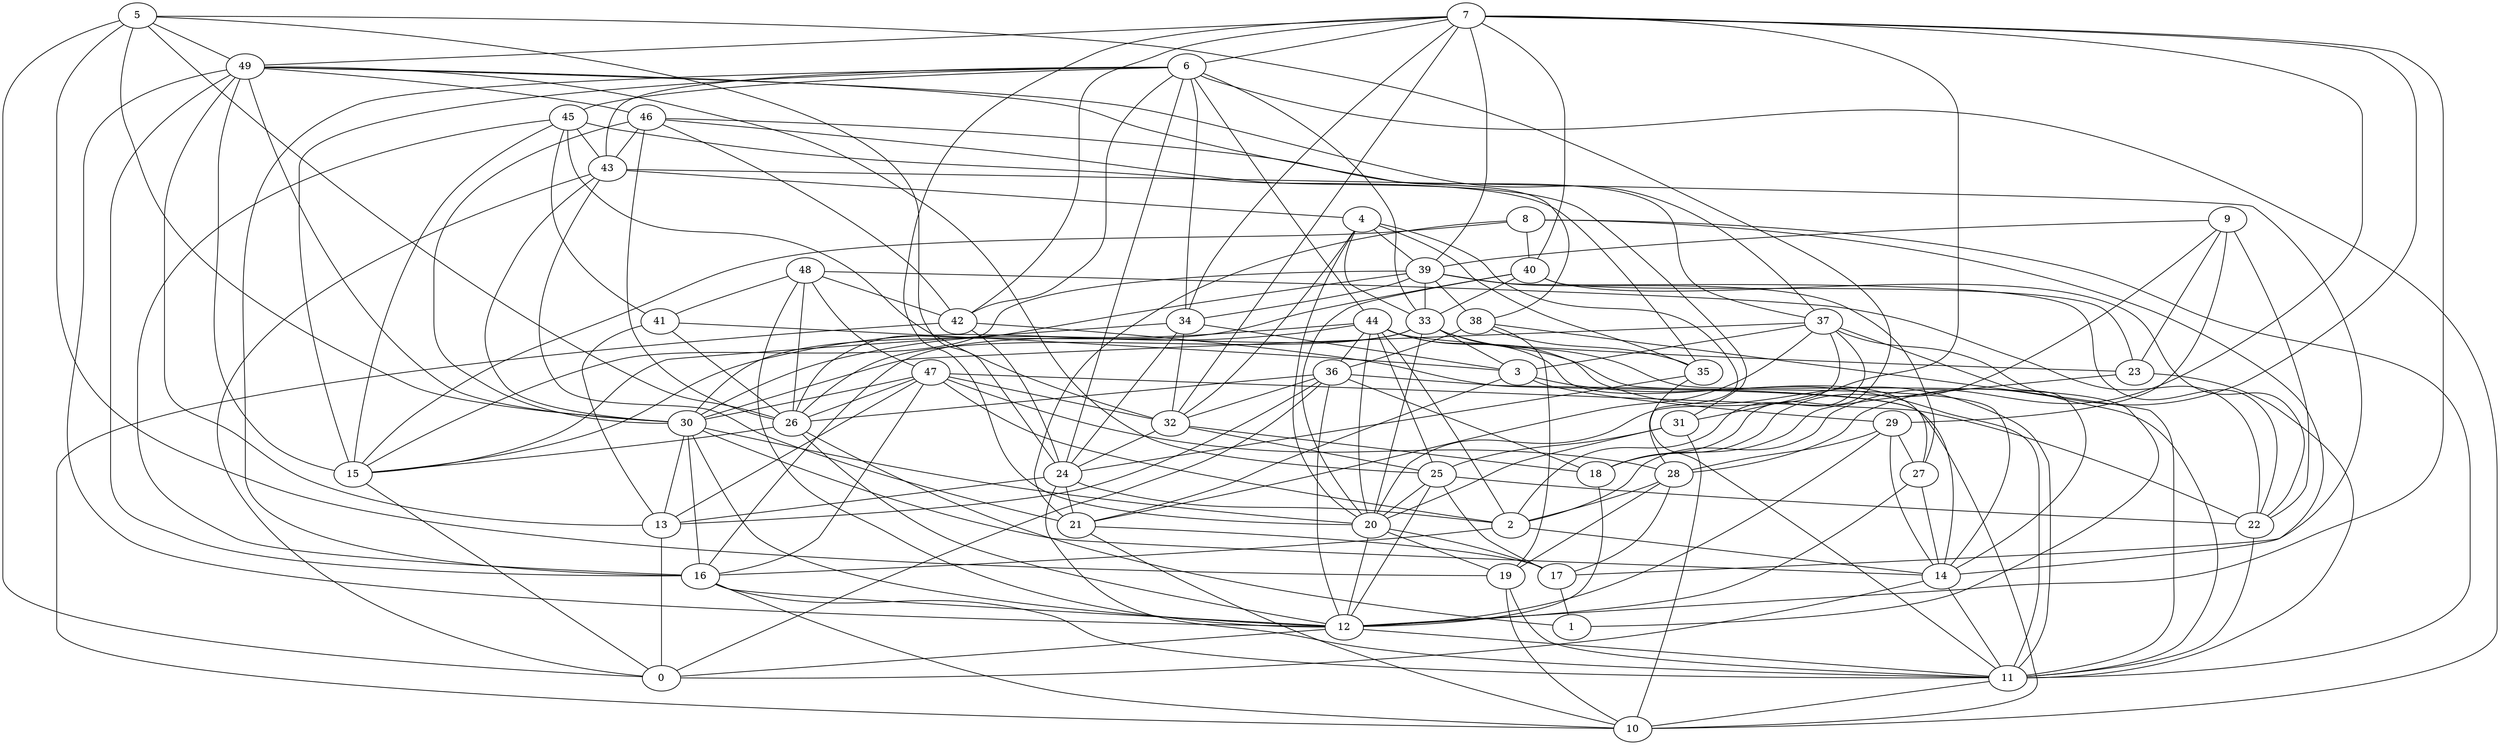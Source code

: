 digraph GG_graph {

subgraph G_graph {
edge [color = black]
"33" -> "1" [dir = none]
"33" -> "14" [dir = none]
"33" -> "26" [dir = none]
"33" -> "16" [dir = none]
"29" -> "12" [dir = none]
"29" -> "14" [dir = none]
"29" -> "28" [dir = none]
"41" -> "3" [dir = none]
"41" -> "26" [dir = none]
"28" -> "2" [dir = none]
"28" -> "19" [dir = none]
"19" -> "11" [dir = none]
"19" -> "10" [dir = none]
"15" -> "0" [dir = none]
"5" -> "49" [dir = none]
"5" -> "24" [dir = none]
"5" -> "19" [dir = none]
"5" -> "0" [dir = none]
"4" -> "33" [dir = none]
"4" -> "32" [dir = none]
"4" -> "28" [dir = none]
"4" -> "20" [dir = none]
"44" -> "27" [dir = none]
"44" -> "11" [dir = none]
"44" -> "15" [dir = none]
"44" -> "36" [dir = none]
"44" -> "23" [dir = none]
"12" -> "0" [dir = none]
"12" -> "11" [dir = none]
"20" -> "19" [dir = none]
"20" -> "12" [dir = none]
"20" -> "17" [dir = none]
"34" -> "3" [dir = none]
"34" -> "15" [dir = none]
"34" -> "32" [dir = none]
"14" -> "11" [dir = none]
"37" -> "11" [dir = none]
"37" -> "21" [dir = none]
"37" -> "30" [dir = none]
"37" -> "14" [dir = none]
"37" -> "20" [dir = none]
"37" -> "3" [dir = none]
"31" -> "25" [dir = none]
"31" -> "20" [dir = none]
"7" -> "49" [dir = none]
"7" -> "31" [dir = none]
"7" -> "28" [dir = none]
"7" -> "34" [dir = none]
"7" -> "20" [dir = none]
"7" -> "40" [dir = none]
"7" -> "6" [dir = none]
"7" -> "32" [dir = none]
"7" -> "2" [dir = none]
"7" -> "42" [dir = none]
"7" -> "12" [dir = none]
"46" -> "30" [dir = none]
"46" -> "31" [dir = none]
"46" -> "43" [dir = none]
"46" -> "42" [dir = none]
"49" -> "37" [dir = none]
"49" -> "46" [dir = none]
"49" -> "16" [dir = none]
"49" -> "25" [dir = none]
"49" -> "38" [dir = none]
"49" -> "30" [dir = none]
"42" -> "24" [dir = none]
"42" -> "14" [dir = none]
"2" -> "14" [dir = none]
"2" -> "16" [dir = none]
"25" -> "17" [dir = none]
"25" -> "12" [dir = none]
"25" -> "22" [dir = none]
"25" -> "20" [dir = none]
"26" -> "12" [dir = none]
"26" -> "15" [dir = none]
"26" -> "1" [dir = none]
"32" -> "25" [dir = none]
"32" -> "18" [dir = none]
"38" -> "11" [dir = none]
"38" -> "35" [dir = none]
"38" -> "19" [dir = none]
"8" -> "40" [dir = none]
"8" -> "21" [dir = none]
"8" -> "11" [dir = none]
"24" -> "11" [dir = none]
"24" -> "2" [dir = none]
"24" -> "13" [dir = none]
"30" -> "12" [dir = none]
"30" -> "14" [dir = none]
"3" -> "11" [dir = none]
"6" -> "15" [dir = none]
"6" -> "44" [dir = none]
"6" -> "16" [dir = none]
"6" -> "43" [dir = none]
"6" -> "42" [dir = none]
"45" -> "43" [dir = none]
"45" -> "32" [dir = none]
"45" -> "35" [dir = none]
"27" -> "12" [dir = none]
"27" -> "14" [dir = none]
"35" -> "11" [dir = none]
"35" -> "24" [dir = none]
"16" -> "11" [dir = none]
"16" -> "12" [dir = none]
"16" -> "10" [dir = none]
"47" -> "16" [dir = none]
"47" -> "13" [dir = none]
"47" -> "26" [dir = none]
"47" -> "2" [dir = none]
"47" -> "28" [dir = none]
"47" -> "32" [dir = none]
"47" -> "30" [dir = none]
"47" -> "22" [dir = none]
"48" -> "41" [dir = none]
"48" -> "26" [dir = none]
"48" -> "22" [dir = none]
"48" -> "12" [dir = none]
"48" -> "42" [dir = none]
"48" -> "47" [dir = none]
"18" -> "12" [dir = none]
"39" -> "34" [dir = none]
"39" -> "27" [dir = none]
"39" -> "22" [dir = none]
"39" -> "15" [dir = none]
"39" -> "26" [dir = none]
"11" -> "10" [dir = none]
"22" -> "11" [dir = none]
"9" -> "29" [dir = none]
"9" -> "23" [dir = none]
"9" -> "22" [dir = none]
"9" -> "18" [dir = none]
"21" -> "17" [dir = none]
"21" -> "10" [dir = none]
"23" -> "11" [dir = none]
"36" -> "13" [dir = none]
"36" -> "32" [dir = none]
"36" -> "10" [dir = none]
"36" -> "0" [dir = none]
"36" -> "12" [dir = none]
"36" -> "18" [dir = none]
"43" -> "4" [dir = none]
"43" -> "0" [dir = none]
"43" -> "17" [dir = none]
"43" -> "21" [dir = none]
"17" -> "1" [dir = none]
"40" -> "30" [dir = none]
"40" -> "22" [dir = none]
"9" -> "39" [dir = none]
"49" -> "12" [dir = none]
"44" -> "20" [dir = none]
"33" -> "20" [dir = none]
"30" -> "20" [dir = none]
"30" -> "16" [dir = none]
"4" -> "35" [dir = none]
"38" -> "36" [dir = none]
"30" -> "13" [dir = none]
"41" -> "13" [dir = none]
"6" -> "34" [dir = none]
"3" -> "29" [dir = none]
"39" -> "33" [dir = none]
"43" -> "30" [dir = none]
"6" -> "45" [dir = none]
"3" -> "21" [dir = none]
"46" -> "37" [dir = none]
"5" -> "26" [dir = none]
"6" -> "10" [dir = none]
"40" -> "20" [dir = none]
"44" -> "2" [dir = none]
"34" -> "24" [dir = none]
"49" -> "13" [dir = none]
"42" -> "10" [dir = none]
"23" -> "18" [dir = none]
"29" -> "27" [dir = none]
"6" -> "33" [dir = none]
"36" -> "26" [dir = none]
"44" -> "25" [dir = none]
"39" -> "38" [dir = none]
"13" -> "0" [dir = none]
"32" -> "24" [dir = none]
"40" -> "33" [dir = none]
"33" -> "3" [dir = none]
"46" -> "26" [dir = none]
"37" -> "2" [dir = none]
"31" -> "10" [dir = none]
"6" -> "24" [dir = none]
"28" -> "17" [dir = none]
"14" -> "0" [dir = none]
"45" -> "41" [dir = none]
"7" -> "39" [dir = none]
"24" -> "21" [dir = none]
"45" -> "16" [dir = none]
"49" -> "15" [dir = none]
"5" -> "30" [dir = none]
"5" -> "18" [dir = none]
"40" -> "23" [dir = none]
"44" -> "30" [dir = none]
"8" -> "14" [dir = none]
"4" -> "39" [dir = none]
"8" -> "15" [dir = none]
"45" -> "15" [dir = none]
}

}
